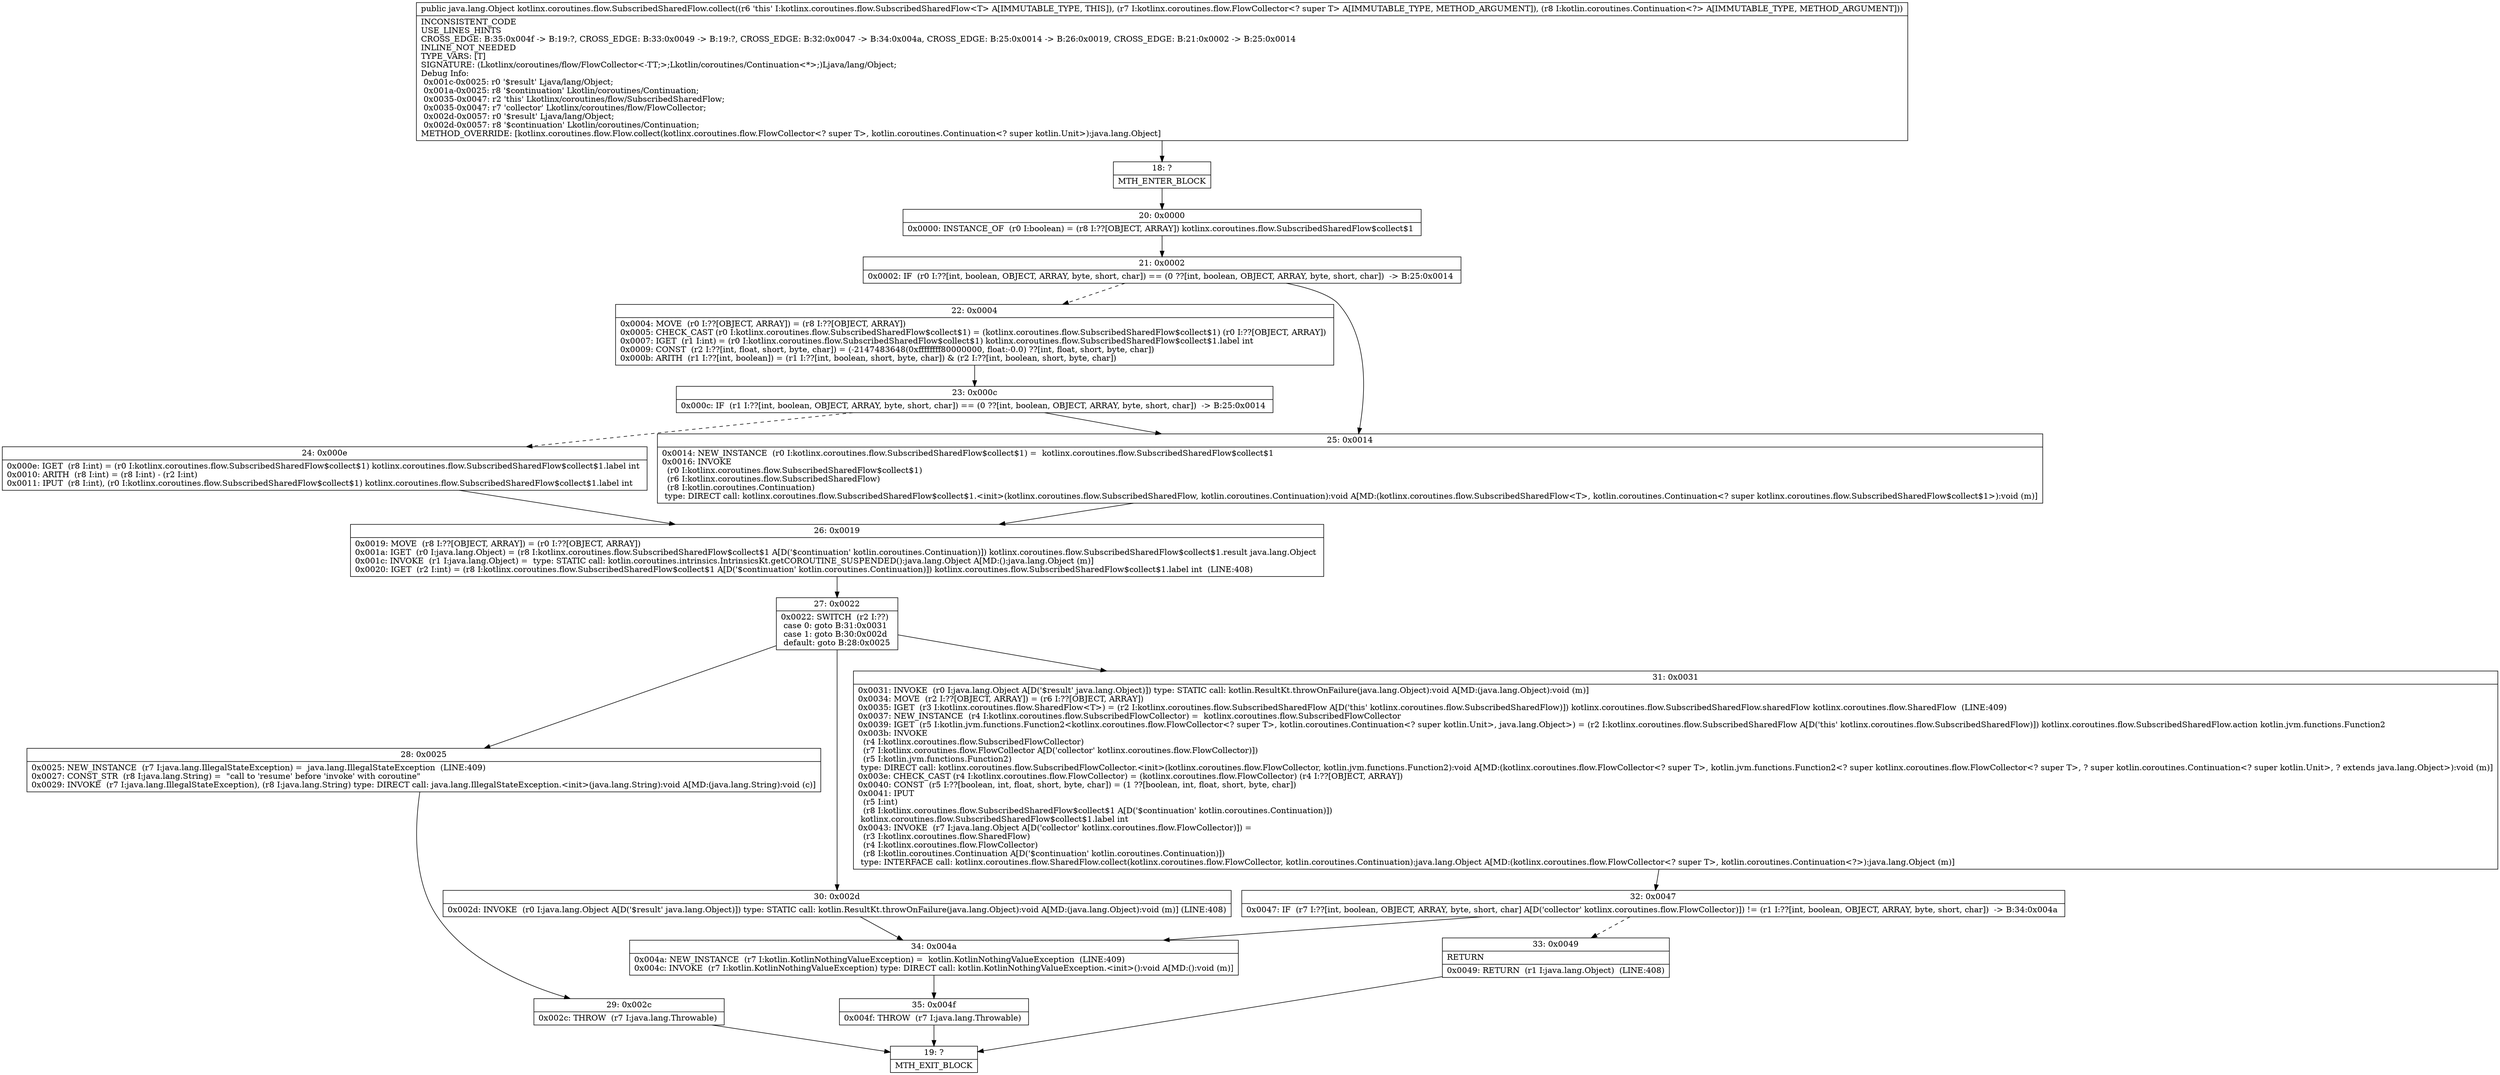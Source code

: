 digraph "CFG forkotlinx.coroutines.flow.SubscribedSharedFlow.collect(Lkotlinx\/coroutines\/flow\/FlowCollector;Lkotlin\/coroutines\/Continuation;)Ljava\/lang\/Object;" {
Node_18 [shape=record,label="{18\:\ ?|MTH_ENTER_BLOCK\l}"];
Node_20 [shape=record,label="{20\:\ 0x0000|0x0000: INSTANCE_OF  (r0 I:boolean) = (r8 I:??[OBJECT, ARRAY]) kotlinx.coroutines.flow.SubscribedSharedFlow$collect$1 \l}"];
Node_21 [shape=record,label="{21\:\ 0x0002|0x0002: IF  (r0 I:??[int, boolean, OBJECT, ARRAY, byte, short, char]) == (0 ??[int, boolean, OBJECT, ARRAY, byte, short, char])  \-\> B:25:0x0014 \l}"];
Node_22 [shape=record,label="{22\:\ 0x0004|0x0004: MOVE  (r0 I:??[OBJECT, ARRAY]) = (r8 I:??[OBJECT, ARRAY]) \l0x0005: CHECK_CAST (r0 I:kotlinx.coroutines.flow.SubscribedSharedFlow$collect$1) = (kotlinx.coroutines.flow.SubscribedSharedFlow$collect$1) (r0 I:??[OBJECT, ARRAY]) \l0x0007: IGET  (r1 I:int) = (r0 I:kotlinx.coroutines.flow.SubscribedSharedFlow$collect$1) kotlinx.coroutines.flow.SubscribedSharedFlow$collect$1.label int \l0x0009: CONST  (r2 I:??[int, float, short, byte, char]) = (\-2147483648(0xffffffff80000000, float:\-0.0) ??[int, float, short, byte, char]) \l0x000b: ARITH  (r1 I:??[int, boolean]) = (r1 I:??[int, boolean, short, byte, char]) & (r2 I:??[int, boolean, short, byte, char]) \l}"];
Node_23 [shape=record,label="{23\:\ 0x000c|0x000c: IF  (r1 I:??[int, boolean, OBJECT, ARRAY, byte, short, char]) == (0 ??[int, boolean, OBJECT, ARRAY, byte, short, char])  \-\> B:25:0x0014 \l}"];
Node_24 [shape=record,label="{24\:\ 0x000e|0x000e: IGET  (r8 I:int) = (r0 I:kotlinx.coroutines.flow.SubscribedSharedFlow$collect$1) kotlinx.coroutines.flow.SubscribedSharedFlow$collect$1.label int \l0x0010: ARITH  (r8 I:int) = (r8 I:int) \- (r2 I:int) \l0x0011: IPUT  (r8 I:int), (r0 I:kotlinx.coroutines.flow.SubscribedSharedFlow$collect$1) kotlinx.coroutines.flow.SubscribedSharedFlow$collect$1.label int \l}"];
Node_26 [shape=record,label="{26\:\ 0x0019|0x0019: MOVE  (r8 I:??[OBJECT, ARRAY]) = (r0 I:??[OBJECT, ARRAY]) \l0x001a: IGET  (r0 I:java.lang.Object) = (r8 I:kotlinx.coroutines.flow.SubscribedSharedFlow$collect$1 A[D('$continuation' kotlin.coroutines.Continuation)]) kotlinx.coroutines.flow.SubscribedSharedFlow$collect$1.result java.lang.Object \l0x001c: INVOKE  (r1 I:java.lang.Object) =  type: STATIC call: kotlin.coroutines.intrinsics.IntrinsicsKt.getCOROUTINE_SUSPENDED():java.lang.Object A[MD:():java.lang.Object (m)]\l0x0020: IGET  (r2 I:int) = (r8 I:kotlinx.coroutines.flow.SubscribedSharedFlow$collect$1 A[D('$continuation' kotlin.coroutines.Continuation)]) kotlinx.coroutines.flow.SubscribedSharedFlow$collect$1.label int  (LINE:408)\l}"];
Node_27 [shape=record,label="{27\:\ 0x0022|0x0022: SWITCH  (r2 I:??)\l case 0: goto B:31:0x0031\l case 1: goto B:30:0x002d\l default: goto B:28:0x0025 \l}"];
Node_28 [shape=record,label="{28\:\ 0x0025|0x0025: NEW_INSTANCE  (r7 I:java.lang.IllegalStateException) =  java.lang.IllegalStateException  (LINE:409)\l0x0027: CONST_STR  (r8 I:java.lang.String) =  \"call to 'resume' before 'invoke' with coroutine\" \l0x0029: INVOKE  (r7 I:java.lang.IllegalStateException), (r8 I:java.lang.String) type: DIRECT call: java.lang.IllegalStateException.\<init\>(java.lang.String):void A[MD:(java.lang.String):void (c)]\l}"];
Node_29 [shape=record,label="{29\:\ 0x002c|0x002c: THROW  (r7 I:java.lang.Throwable) \l}"];
Node_19 [shape=record,label="{19\:\ ?|MTH_EXIT_BLOCK\l}"];
Node_30 [shape=record,label="{30\:\ 0x002d|0x002d: INVOKE  (r0 I:java.lang.Object A[D('$result' java.lang.Object)]) type: STATIC call: kotlin.ResultKt.throwOnFailure(java.lang.Object):void A[MD:(java.lang.Object):void (m)] (LINE:408)\l}"];
Node_34 [shape=record,label="{34\:\ 0x004a|0x004a: NEW_INSTANCE  (r7 I:kotlin.KotlinNothingValueException) =  kotlin.KotlinNothingValueException  (LINE:409)\l0x004c: INVOKE  (r7 I:kotlin.KotlinNothingValueException) type: DIRECT call: kotlin.KotlinNothingValueException.\<init\>():void A[MD:():void (m)]\l}"];
Node_35 [shape=record,label="{35\:\ 0x004f|0x004f: THROW  (r7 I:java.lang.Throwable) \l}"];
Node_31 [shape=record,label="{31\:\ 0x0031|0x0031: INVOKE  (r0 I:java.lang.Object A[D('$result' java.lang.Object)]) type: STATIC call: kotlin.ResultKt.throwOnFailure(java.lang.Object):void A[MD:(java.lang.Object):void (m)]\l0x0034: MOVE  (r2 I:??[OBJECT, ARRAY]) = (r6 I:??[OBJECT, ARRAY]) \l0x0035: IGET  (r3 I:kotlinx.coroutines.flow.SharedFlow\<T\>) = (r2 I:kotlinx.coroutines.flow.SubscribedSharedFlow A[D('this' kotlinx.coroutines.flow.SubscribedSharedFlow)]) kotlinx.coroutines.flow.SubscribedSharedFlow.sharedFlow kotlinx.coroutines.flow.SharedFlow  (LINE:409)\l0x0037: NEW_INSTANCE  (r4 I:kotlinx.coroutines.flow.SubscribedFlowCollector) =  kotlinx.coroutines.flow.SubscribedFlowCollector \l0x0039: IGET  (r5 I:kotlin.jvm.functions.Function2\<kotlinx.coroutines.flow.FlowCollector\<? super T\>, kotlin.coroutines.Continuation\<? super kotlin.Unit\>, java.lang.Object\>) = (r2 I:kotlinx.coroutines.flow.SubscribedSharedFlow A[D('this' kotlinx.coroutines.flow.SubscribedSharedFlow)]) kotlinx.coroutines.flow.SubscribedSharedFlow.action kotlin.jvm.functions.Function2 \l0x003b: INVOKE  \l  (r4 I:kotlinx.coroutines.flow.SubscribedFlowCollector)\l  (r7 I:kotlinx.coroutines.flow.FlowCollector A[D('collector' kotlinx.coroutines.flow.FlowCollector)])\l  (r5 I:kotlin.jvm.functions.Function2)\l type: DIRECT call: kotlinx.coroutines.flow.SubscribedFlowCollector.\<init\>(kotlinx.coroutines.flow.FlowCollector, kotlin.jvm.functions.Function2):void A[MD:(kotlinx.coroutines.flow.FlowCollector\<? super T\>, kotlin.jvm.functions.Function2\<? super kotlinx.coroutines.flow.FlowCollector\<? super T\>, ? super kotlin.coroutines.Continuation\<? super kotlin.Unit\>, ? extends java.lang.Object\>):void (m)]\l0x003e: CHECK_CAST (r4 I:kotlinx.coroutines.flow.FlowCollector) = (kotlinx.coroutines.flow.FlowCollector) (r4 I:??[OBJECT, ARRAY]) \l0x0040: CONST  (r5 I:??[boolean, int, float, short, byte, char]) = (1 ??[boolean, int, float, short, byte, char]) \l0x0041: IPUT  \l  (r5 I:int)\l  (r8 I:kotlinx.coroutines.flow.SubscribedSharedFlow$collect$1 A[D('$continuation' kotlin.coroutines.Continuation)])\l kotlinx.coroutines.flow.SubscribedSharedFlow$collect$1.label int \l0x0043: INVOKE  (r7 I:java.lang.Object A[D('collector' kotlinx.coroutines.flow.FlowCollector)]) = \l  (r3 I:kotlinx.coroutines.flow.SharedFlow)\l  (r4 I:kotlinx.coroutines.flow.FlowCollector)\l  (r8 I:kotlin.coroutines.Continuation A[D('$continuation' kotlin.coroutines.Continuation)])\l type: INTERFACE call: kotlinx.coroutines.flow.SharedFlow.collect(kotlinx.coroutines.flow.FlowCollector, kotlin.coroutines.Continuation):java.lang.Object A[MD:(kotlinx.coroutines.flow.FlowCollector\<? super T\>, kotlin.coroutines.Continuation\<?\>):java.lang.Object (m)]\l}"];
Node_32 [shape=record,label="{32\:\ 0x0047|0x0047: IF  (r7 I:??[int, boolean, OBJECT, ARRAY, byte, short, char] A[D('collector' kotlinx.coroutines.flow.FlowCollector)]) != (r1 I:??[int, boolean, OBJECT, ARRAY, byte, short, char])  \-\> B:34:0x004a \l}"];
Node_33 [shape=record,label="{33\:\ 0x0049|RETURN\l|0x0049: RETURN  (r1 I:java.lang.Object)  (LINE:408)\l}"];
Node_25 [shape=record,label="{25\:\ 0x0014|0x0014: NEW_INSTANCE  (r0 I:kotlinx.coroutines.flow.SubscribedSharedFlow$collect$1) =  kotlinx.coroutines.flow.SubscribedSharedFlow$collect$1 \l0x0016: INVOKE  \l  (r0 I:kotlinx.coroutines.flow.SubscribedSharedFlow$collect$1)\l  (r6 I:kotlinx.coroutines.flow.SubscribedSharedFlow)\l  (r8 I:kotlin.coroutines.Continuation)\l type: DIRECT call: kotlinx.coroutines.flow.SubscribedSharedFlow$collect$1.\<init\>(kotlinx.coroutines.flow.SubscribedSharedFlow, kotlin.coroutines.Continuation):void A[MD:(kotlinx.coroutines.flow.SubscribedSharedFlow\<T\>, kotlin.coroutines.Continuation\<? super kotlinx.coroutines.flow.SubscribedSharedFlow$collect$1\>):void (m)]\l}"];
MethodNode[shape=record,label="{public java.lang.Object kotlinx.coroutines.flow.SubscribedSharedFlow.collect((r6 'this' I:kotlinx.coroutines.flow.SubscribedSharedFlow\<T\> A[IMMUTABLE_TYPE, THIS]), (r7 I:kotlinx.coroutines.flow.FlowCollector\<? super T\> A[IMMUTABLE_TYPE, METHOD_ARGUMENT]), (r8 I:kotlin.coroutines.Continuation\<?\> A[IMMUTABLE_TYPE, METHOD_ARGUMENT]))  | INCONSISTENT_CODE\lUSE_LINES_HINTS\lCROSS_EDGE: B:35:0x004f \-\> B:19:?, CROSS_EDGE: B:33:0x0049 \-\> B:19:?, CROSS_EDGE: B:32:0x0047 \-\> B:34:0x004a, CROSS_EDGE: B:25:0x0014 \-\> B:26:0x0019, CROSS_EDGE: B:21:0x0002 \-\> B:25:0x0014\lINLINE_NOT_NEEDED\lTYPE_VARS: [T]\lSIGNATURE: (Lkotlinx\/coroutines\/flow\/FlowCollector\<\-TT;\>;Lkotlin\/coroutines\/Continuation\<*\>;)Ljava\/lang\/Object;\lDebug Info:\l  0x001c\-0x0025: r0 '$result' Ljava\/lang\/Object;\l  0x001a\-0x0025: r8 '$continuation' Lkotlin\/coroutines\/Continuation;\l  0x0035\-0x0047: r2 'this' Lkotlinx\/coroutines\/flow\/SubscribedSharedFlow;\l  0x0035\-0x0047: r7 'collector' Lkotlinx\/coroutines\/flow\/FlowCollector;\l  0x002d\-0x0057: r0 '$result' Ljava\/lang\/Object;\l  0x002d\-0x0057: r8 '$continuation' Lkotlin\/coroutines\/Continuation;\lMETHOD_OVERRIDE: [kotlinx.coroutines.flow.Flow.collect(kotlinx.coroutines.flow.FlowCollector\<? super T\>, kotlin.coroutines.Continuation\<? super kotlin.Unit\>):java.lang.Object]\l}"];
MethodNode -> Node_18;Node_18 -> Node_20;
Node_20 -> Node_21;
Node_21 -> Node_22[style=dashed];
Node_21 -> Node_25;
Node_22 -> Node_23;
Node_23 -> Node_24[style=dashed];
Node_23 -> Node_25;
Node_24 -> Node_26;
Node_26 -> Node_27;
Node_27 -> Node_28;
Node_27 -> Node_30;
Node_27 -> Node_31;
Node_28 -> Node_29;
Node_29 -> Node_19;
Node_30 -> Node_34;
Node_34 -> Node_35;
Node_35 -> Node_19;
Node_31 -> Node_32;
Node_32 -> Node_33[style=dashed];
Node_32 -> Node_34;
Node_33 -> Node_19;
Node_25 -> Node_26;
}

